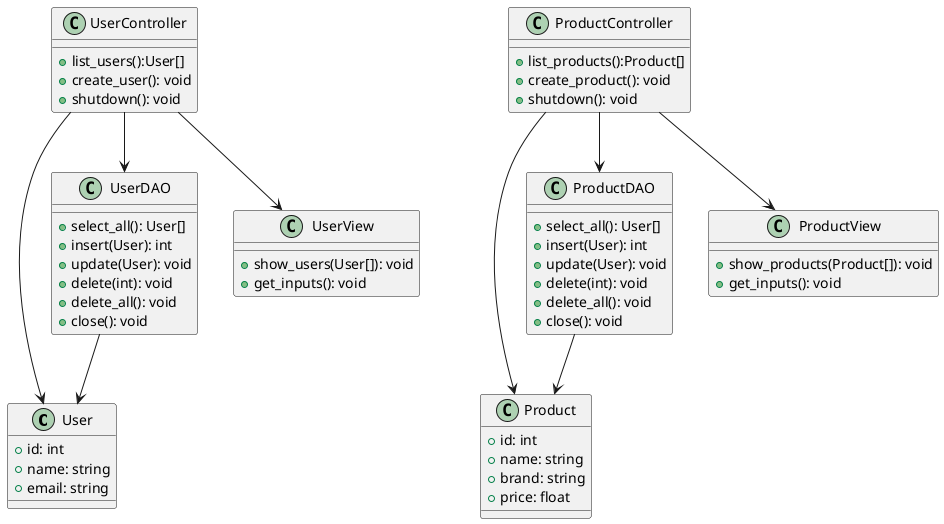 @startuml
    class User {
        + id: int
        + name: string
        + email: string
    }

    class UserDAO {
        + select_all(): User[]
        + insert(User): int
        + update(User): void
        + delete(int): void
        + delete_all(): void
        + close(): void
    }

    class UserController {
        + list_users():User[]
        + create_user(): void
        + shutdown(): void
    }

    class UserView {
        + show_users(User[]): void
        + get_inputs(): void
    }

    class Product {
        + id: int
        + name: string
        + brand: string
        + price: float
    }

    class ProductDAO {
        + select_all(): User[]
        + insert(User): int
        + update(User): void
        + delete(int): void
        + delete_all(): void
        + close(): void
    }

    class ProductController {
        + list_products():Product[]
        + create_product(): void
        + shutdown(): void
    }

    class ProductView {
        + show_products(Product[]): void
        + get_inputs(): void
    }

    UserDAO --> User
    UserController --> UserDAO
    UserController --> UserView
    UserController --> User

    ProductDAO --> Product
    ProductController --> ProductDAO
    ProductController --> ProductView
    ProductController --> Product
    
@enduml
